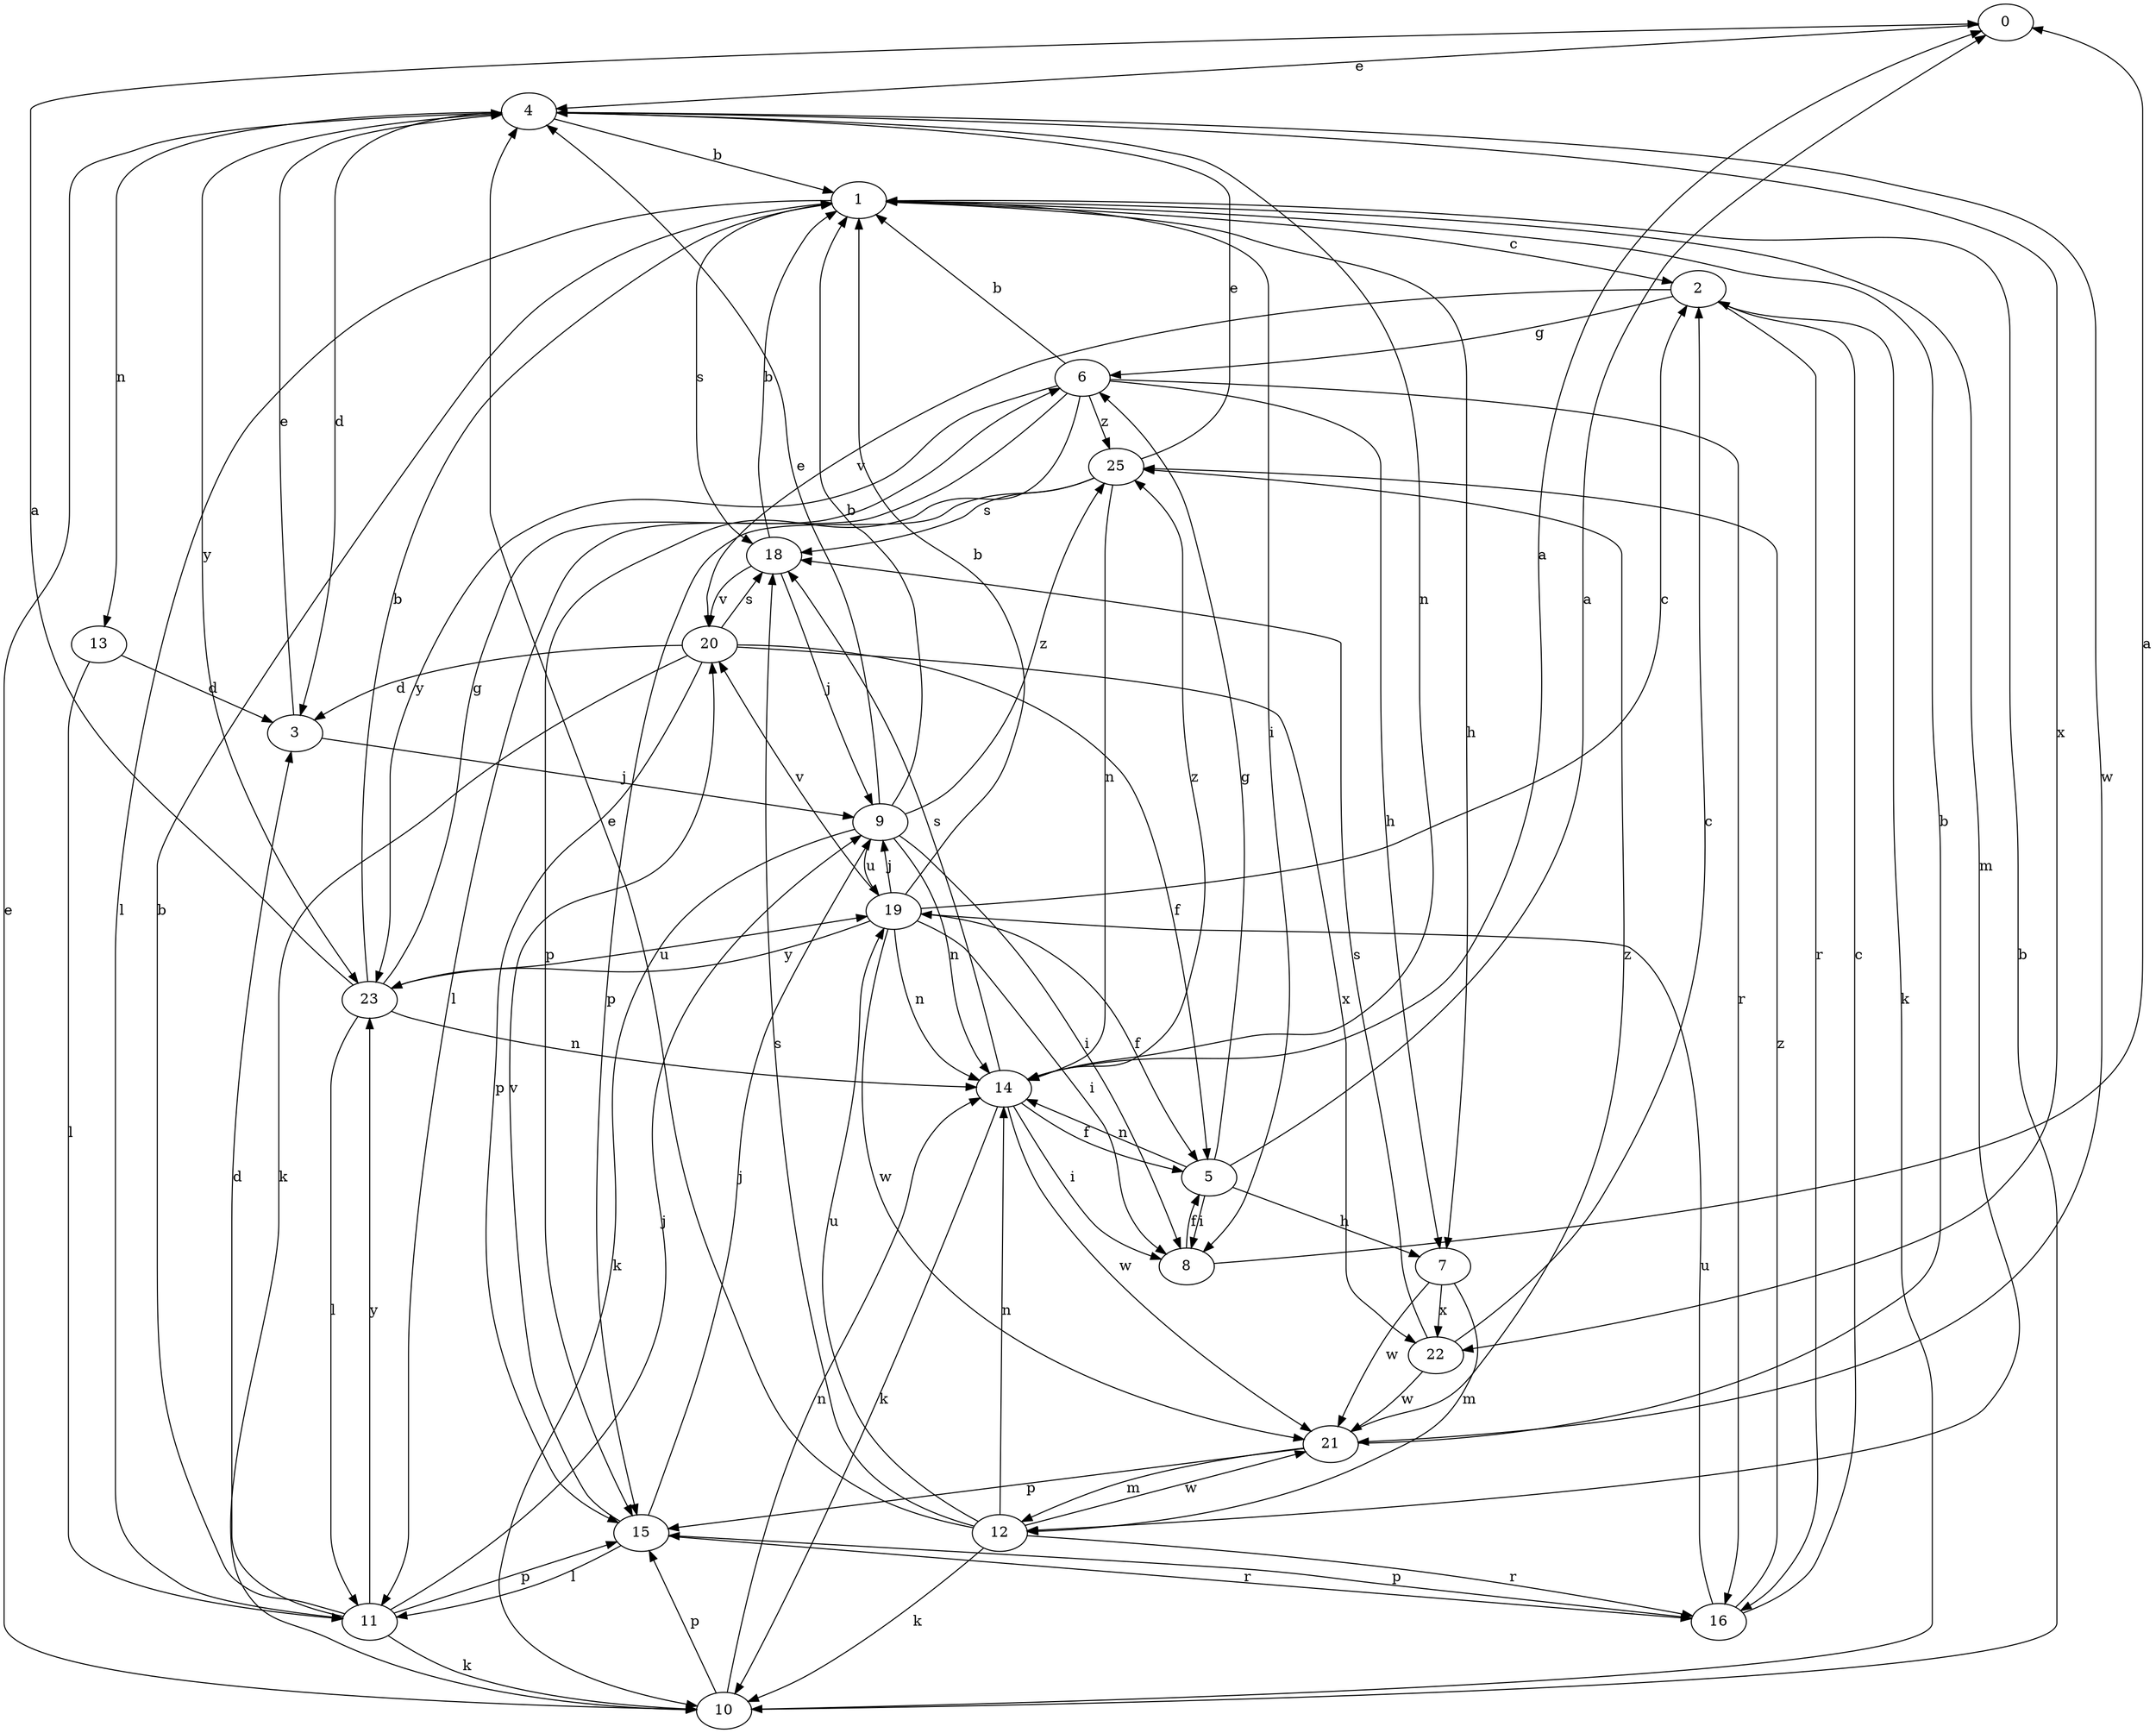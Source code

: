 strict digraph  {
0;
1;
2;
3;
4;
5;
6;
7;
8;
9;
10;
11;
12;
13;
14;
15;
16;
18;
19;
20;
21;
22;
23;
25;
0 -> 4  [label=e];
1 -> 2  [label=c];
1 -> 7  [label=h];
1 -> 8  [label=i];
1 -> 11  [label=l];
1 -> 12  [label=m];
1 -> 18  [label=s];
2 -> 6  [label=g];
2 -> 10  [label=k];
2 -> 16  [label=r];
2 -> 20  [label=v];
3 -> 4  [label=e];
3 -> 9  [label=j];
4 -> 1  [label=b];
4 -> 3  [label=d];
4 -> 13  [label=n];
4 -> 14  [label=n];
4 -> 21  [label=w];
4 -> 22  [label=x];
4 -> 23  [label=y];
5 -> 0  [label=a];
5 -> 6  [label=g];
5 -> 7  [label=h];
5 -> 8  [label=i];
5 -> 14  [label=n];
6 -> 1  [label=b];
6 -> 7  [label=h];
6 -> 11  [label=l];
6 -> 15  [label=p];
6 -> 16  [label=r];
6 -> 23  [label=y];
6 -> 25  [label=z];
7 -> 12  [label=m];
7 -> 21  [label=w];
7 -> 22  [label=x];
8 -> 0  [label=a];
8 -> 5  [label=f];
9 -> 1  [label=b];
9 -> 4  [label=e];
9 -> 8  [label=i];
9 -> 10  [label=k];
9 -> 14  [label=n];
9 -> 19  [label=u];
9 -> 25  [label=z];
10 -> 1  [label=b];
10 -> 4  [label=e];
10 -> 14  [label=n];
10 -> 15  [label=p];
11 -> 1  [label=b];
11 -> 3  [label=d];
11 -> 9  [label=j];
11 -> 10  [label=k];
11 -> 15  [label=p];
11 -> 23  [label=y];
12 -> 4  [label=e];
12 -> 10  [label=k];
12 -> 14  [label=n];
12 -> 16  [label=r];
12 -> 18  [label=s];
12 -> 19  [label=u];
12 -> 21  [label=w];
13 -> 3  [label=d];
13 -> 11  [label=l];
14 -> 0  [label=a];
14 -> 5  [label=f];
14 -> 8  [label=i];
14 -> 10  [label=k];
14 -> 18  [label=s];
14 -> 21  [label=w];
14 -> 25  [label=z];
15 -> 9  [label=j];
15 -> 11  [label=l];
15 -> 16  [label=r];
15 -> 20  [label=v];
16 -> 2  [label=c];
16 -> 15  [label=p];
16 -> 19  [label=u];
16 -> 25  [label=z];
18 -> 1  [label=b];
18 -> 9  [label=j];
18 -> 20  [label=v];
19 -> 1  [label=b];
19 -> 2  [label=c];
19 -> 5  [label=f];
19 -> 8  [label=i];
19 -> 9  [label=j];
19 -> 14  [label=n];
19 -> 20  [label=v];
19 -> 21  [label=w];
19 -> 23  [label=y];
20 -> 3  [label=d];
20 -> 5  [label=f];
20 -> 10  [label=k];
20 -> 15  [label=p];
20 -> 18  [label=s];
20 -> 22  [label=x];
21 -> 1  [label=b];
21 -> 12  [label=m];
21 -> 15  [label=p];
21 -> 25  [label=z];
22 -> 2  [label=c];
22 -> 18  [label=s];
22 -> 21  [label=w];
23 -> 0  [label=a];
23 -> 1  [label=b];
23 -> 6  [label=g];
23 -> 11  [label=l];
23 -> 14  [label=n];
23 -> 19  [label=u];
25 -> 4  [label=e];
25 -> 14  [label=n];
25 -> 15  [label=p];
25 -> 18  [label=s];
}
